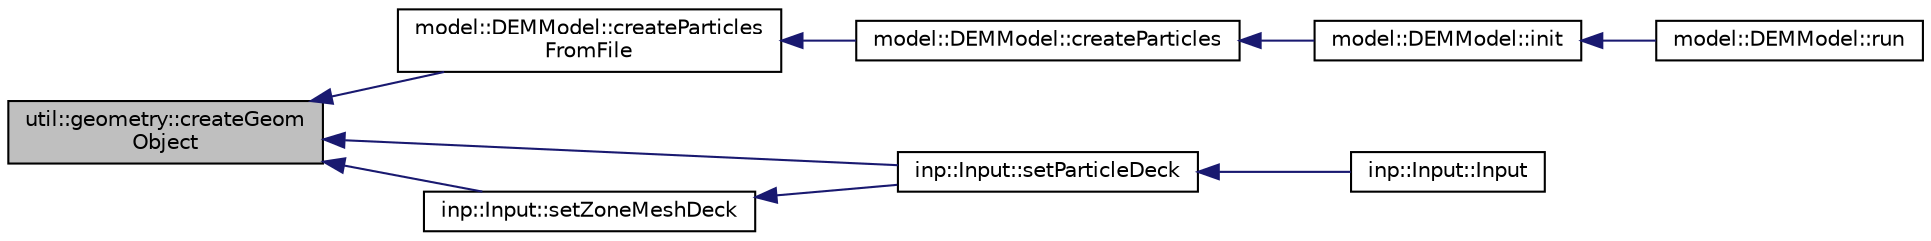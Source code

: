 digraph "util::geometry::createGeomObject"
{
  edge [fontname="Helvetica",fontsize="10",labelfontname="Helvetica",labelfontsize="10"];
  node [fontname="Helvetica",fontsize="10",shape=record];
  rankdir="LR";
  Node29 [label="util::geometry::createGeom\lObject",height=0.2,width=0.4,color="black", fillcolor="grey75", style="filled", fontcolor="black"];
  Node29 -> Node30 [dir="back",color="midnightblue",fontsize="10",style="solid",fontname="Helvetica"];
  Node30 [label="model::DEMModel::createParticles\lFromFile",height=0.2,width=0.4,color="black", fillcolor="white", style="filled",URL="$classmodel_1_1DEMModel.html#a90df14f82a946d4f558efae30240f15e",tooltip="Creates particles in a Hexagonal arrangement. "];
  Node30 -> Node31 [dir="back",color="midnightblue",fontsize="10",style="solid",fontname="Helvetica"];
  Node31 [label="model::DEMModel::createParticles",height=0.2,width=0.4,color="black", fillcolor="white", style="filled",URL="$classmodel_1_1DEMModel.html#ae822c44f4719cc125181b9e3b9d60fba",tooltip="Creates particles in a given container. "];
  Node31 -> Node32 [dir="back",color="midnightblue",fontsize="10",style="solid",fontname="Helvetica"];
  Node32 [label="model::DEMModel::init",height=0.2,width=0.4,color="black", fillcolor="white", style="filled",URL="$classmodel_1_1DEMModel.html#a934129b5f683dc4ce250b8c9a6fc9228",tooltip="Initialize remaining data members. "];
  Node32 -> Node33 [dir="back",color="midnightblue",fontsize="10",style="solid",fontname="Helvetica"];
  Node33 [label="model::DEMModel::run",height=0.2,width=0.4,color="black", fillcolor="white", style="filled",URL="$classmodel_1_1DEMModel.html#ae8eba7a12449983fa10d07e3b7374512",tooltip="Main driver to simulate. "];
  Node29 -> Node34 [dir="back",color="midnightblue",fontsize="10",style="solid",fontname="Helvetica"];
  Node34 [label="inp::Input::setParticleDeck",height=0.2,width=0.4,color="black", fillcolor="white", style="filled",URL="$classinp_1_1Input.html#a5689d155dc964e648dc91dd9e5c8ade6",tooltip="Read data into particle deck and store its pointer. "];
  Node34 -> Node35 [dir="back",color="midnightblue",fontsize="10",style="solid",fontname="Helvetica"];
  Node35 [label="inp::Input::Input",height=0.2,width=0.4,color="black", fillcolor="white", style="filled",URL="$classinp_1_1Input.html#a1ab2b8acc12782bd57ae1a107eafa32d",tooltip="Constructor. "];
  Node29 -> Node36 [dir="back",color="midnightblue",fontsize="10",style="solid",fontname="Helvetica"];
  Node36 [label="inp::Input::setZoneMeshDeck",height=0.2,width=0.4,color="black", fillcolor="white", style="filled",URL="$classinp_1_1Input.html#aede1340ce62c2c1afecf9539c5bbb2c4",tooltip="Read data into mesh deck and store its pointer. "];
  Node36 -> Node34 [dir="back",color="midnightblue",fontsize="10",style="solid",fontname="Helvetica"];
}
